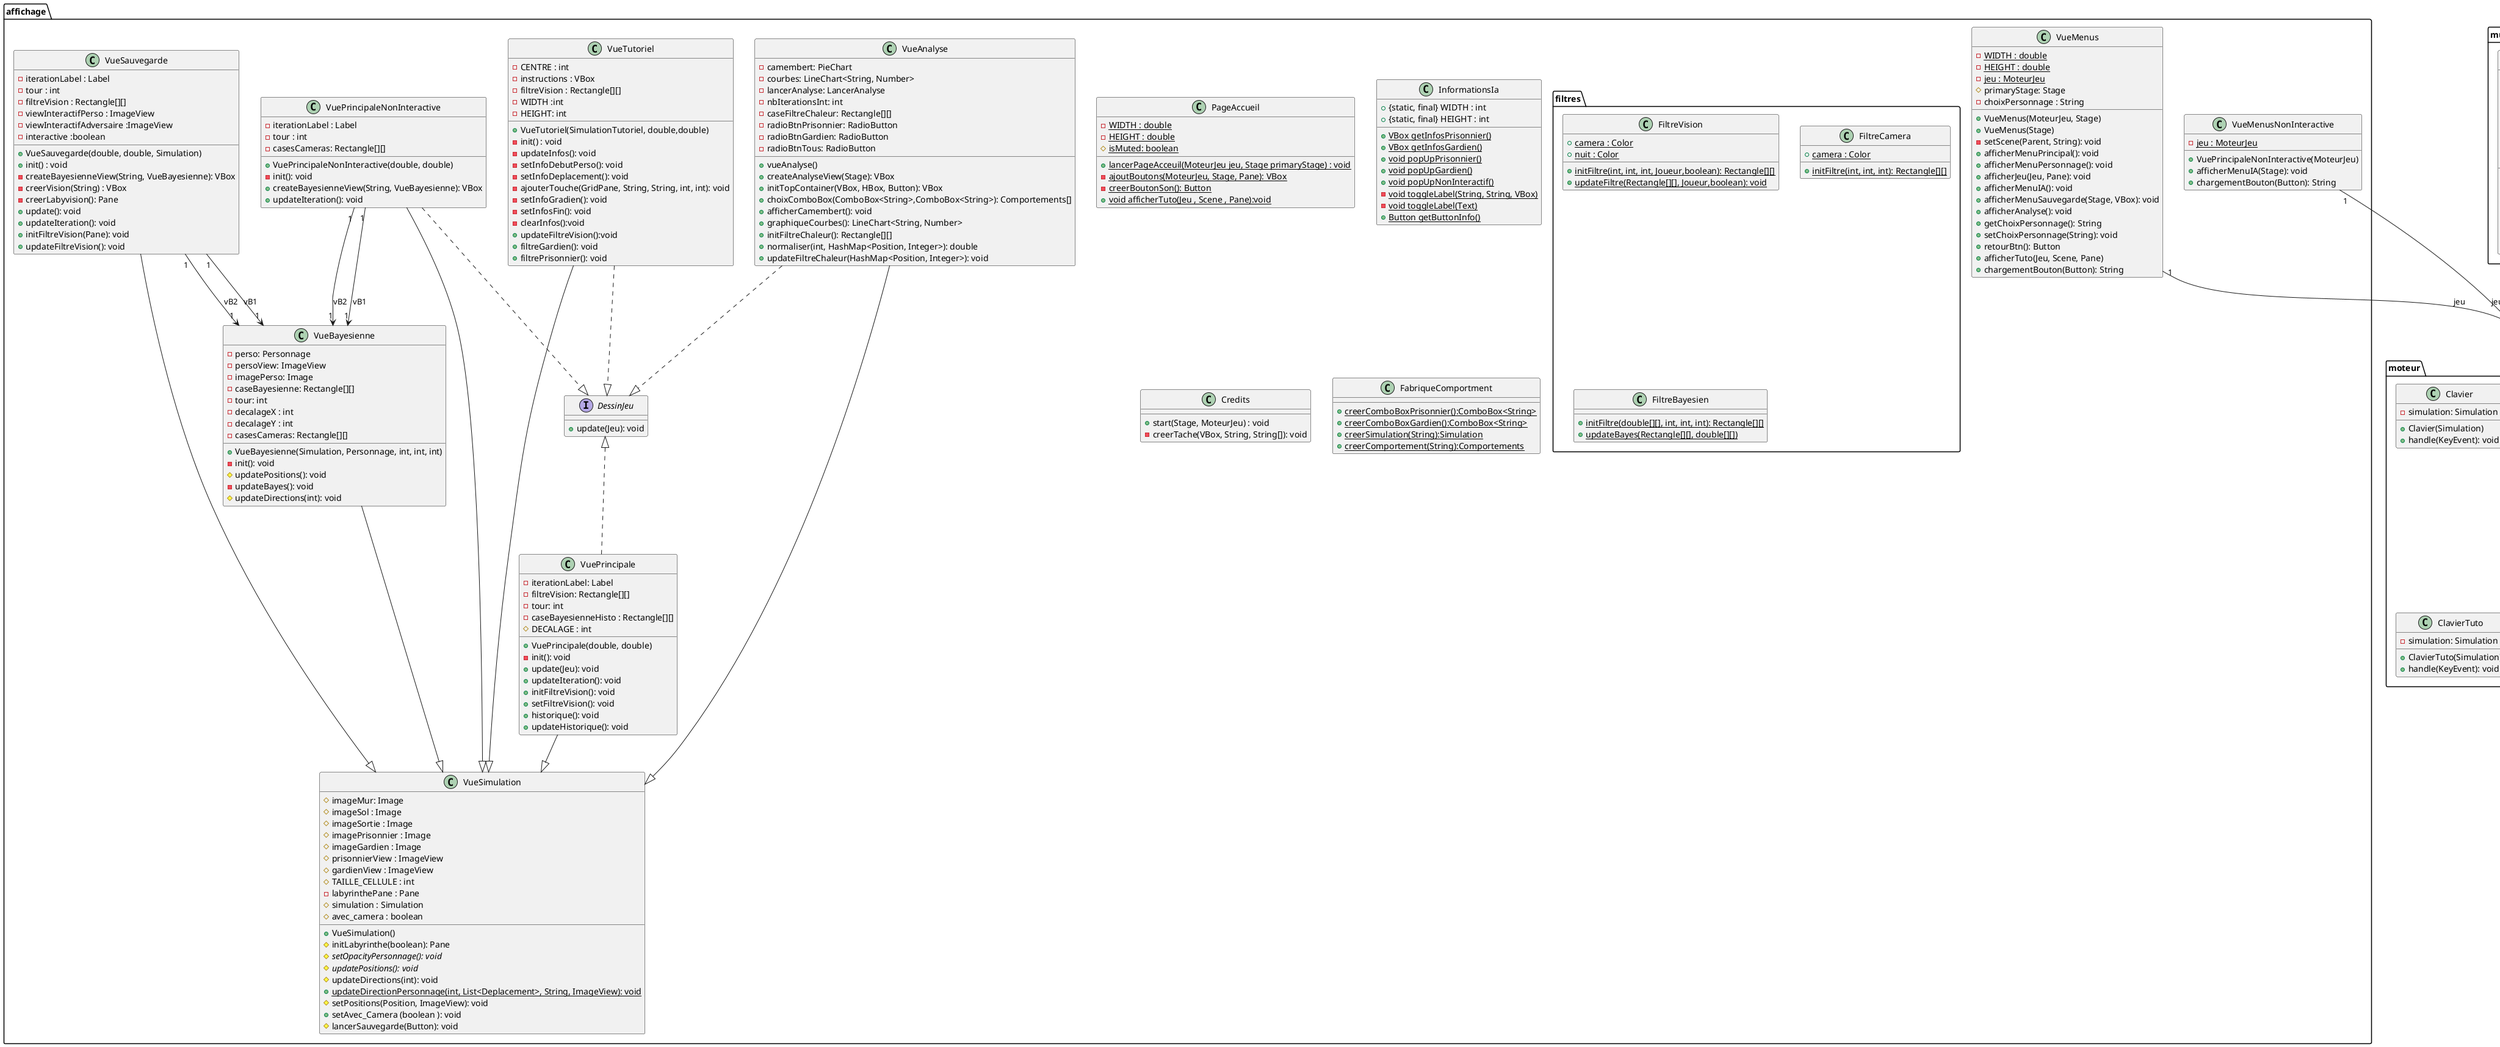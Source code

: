 @startuml

package "moteur"{
  interface Jeu{
    + etreFini(): boolean
    + ajouterObservateur(DessinJeu): void
    + notifierObservateurs(): void
  }
  class Clavier{
    - simulation: Simulation
    + Clavier(Simulation)
    + handle(KeyEvent): void
  }
  class ClavierNonInteractif{
    - simulation: Simulation
    + ClavierNonInteractif(Simulation)
    + handle(KeyEvent): void
  }
  class ClavierTuto{
  - simulation: Simulation
  + ClavierTuto(Simulation)
  + handle(KeyEvent): void
    }
  class MoteurJeu{
    + start(Stage): void
  }
}

package "musique" {
    class SoundManager{
     - {static} fondMusic : MediaPlayer
     - {static} winMusic :MediaPlayer
     - {static} looseMusic MediaPlayer
     - {static} drawMusic : MediaPlayer
     - {static} gameMusic : MediaPlayer
     - {static} btnMusic: MediaPlayer
     + SoundManager()
     - createMediaPlayer(String): MediaPlayer
     + {static} playFondMusic() : void
     + {static} playGameMusic() : void
     + {static} playWinMusic() : void
     + {static} playLooseMusic : void
     + {static} playDrawMusic : void
     + {static} stopFondMusic() : void
     + {static} stopAllMusic() : void
    }
}
package "affichage" {
  interface DessinJeu{
    + update(Jeu): void
  }
  package "filtres"{
      class FiltreVision{
          + {static} camera : Color
          + {static} nuit : Color
        + {static} initFiltre(int, int, int, Joueur,boolean): Rectangle[][]
        + {static} updateFiltre(Rectangle[][], Joueur,boolean): void
      }
      class FiltreCamera{
          + {static} camera : Color
          + {static} initFiltre(int, int, int): Rectangle[][]
        }
    class FiltreBayesien{
        + {static} initFiltre(double[][], int, int, int): Rectangle[][]
        + {static} updateBayes(Rectangle[][], double[][])
      }
  }
  class VueSimulation{
    # imageMur: Image
    # imageSol : Image
    # imageSortie : Image
    # imagePrisonnier : Image
    # imageGardien : Image
    # prisonnierView : ImageView
    # gardienView : ImageView
    # TAILLE_CELLULE : int
    - labyrinthePane : Pane
    # simulation : Simulation
    # avec_camera : boolean
    + VueSimulation()
    # initLabyrinthe(boolean): Pane
    # {abstract} setOpacityPersonnage(): void
    # {abstract} updatePositions(): void
    # updateDirections(int): void
    + {static} updateDirectionPersonnage(int, List<Deplacement>, String, ImageView): void
    # setPositions(Position, ImageView): void
    + setAvec_Camera (boolean ): void
    # lancerSauvegarde(Button): void
  }


  class VuePrincipale{
    - iterationLabel: Label
    - filtreVision: Rectangle[][]
    - tour: int
    - caseBayesienneHisto : Rectangle[][]
    # DECALAGE : int
    + VuePrincipale(double, double)
    - init(): void
    + update(Jeu): void
    + updateIteration(): void
    + initFiltreVision(): void
    + setFiltreVision(): void
    + historique(): void
    + updateHistorique(): void
  }

  class VueBayesienne{
      - perso: Personnage
      - persoView: ImageView
      - imagePerso: Image
      - caseBayesienne: Rectangle[][]
      - tour: int
      - decalageX : int
      - decalageY : int
      - casesCameras: Rectangle[][]
      + VueBayesienne(Simulation, Personnage, int, int, int)
      - init(): void
      # updatePositions(): void
      - updateBayes(): void
      # updateDirections(int): void
  }
  class VuePrincipaleNonInteractive{
    - iterationLabel : Label
    - tour : int
    - casesCameras: Rectangle[][]
    + VuePrincipaleNonInteractive(double, double)
    - init(): void
    + createBayesienneView(String, VueBayesienne): VBox
    + updateIteration(): void
  }

  class VueAnalyse{
    - camembert: PieChart
    - courbes: LineChart<String, Number>
    - lancerAnalyse: LancerAnalyse
    - nbIterationsInt: int
    - caseFiltreChaleur: Rectangle[][]
    - radioBtnPrisonnier: RadioButton
    - radioBtnGardien: RadioButton
    - radioBtnTous: RadioButton
    + vueAnalyse()
    + createAnalyseView(Stage): VBox
    + initTopContainer(VBox, HBox, Button): VBox
    + choixComboBox(ComboBox<String>,ComboBox<String>): Comportements[]
    + afficherCamembert(): void
    + graphiqueCourbes(): LineChart<String, Number>
    + initFiltreChaleur(): Rectangle[][]
    + normaliser(int, HashMap<Position, Integer>): double
    + updateFiltreChaleur(HashMap<Position, Integer>): void


  }
  class PageAccueil{
     - {static} WIDTH : double
     - {static} HEIGHT : double
     # {static} isMuted: boolean
     + {static} lancerPageAcceuil(MoteurJeu jeu, Stage primaryStage) : void
     - {static} ajoutBoutons(MoteurJeu, Stage, Pane): VBox
     - {static} creerBoutonSon(): Button
     + {static} void afficherTuto(Jeu , Scene , Pane):void
    }
  class VueMenus{
    - {static} WIDTH : double
    - {static} HEIGHT : double
    - {static} jeu : MoteurJeu
    # primaryStage: Stage
    - choixPersonnage : String
    + VueMenus(MoteurJeu, Stage)
    + VueMenus(Stage)
    - setScene(Parent, String): void
    + afficherMenuPrincipal(): void
    + afficherMenuPersonnage(): void
    + afficherJeu(Jeu, Pane): void
    + afficherMenuIA(): void
    + afficherMenuSauvegarde(Stage, VBox): void
    + afficherAnalyse(): void
    + getChoixPersonnage(): String
    + setChoixPersonnage(String): void
    + retourBtn(): Button
    + afficherTuto(Jeu, Scene, Pane)
    + chargementBouton(Button): String
  }
  class VueMenusNonInteractive{
    - {static} jeu : MoteurJeu
    + VuePrincipaleNonInteractive(MoteurJeu)
    + afficherMenuIA(Stage): void
    + chargementBouton(Button): String
  }
  class VueSauvegarde{
    - iterationLabel : Label
    - tour : int
    - filtreVision : Rectangle[][]
    - viewInteractifPerso : ImageView
    - viewInteractifAdversaire :ImageView
    - interactive :boolean
    + VueSauvegarde(double, double, Simulation)
    + init() : void
    - createBayesienneView(String, VueBayesienne): VBox
    - creerVision(String) : VBox
    - creerLabyvision(): Pane
    + update(): void
    + updateIteration(): void
    + initFiltreVision(Pane): void
    + updateFiltreVision(): void
  }
  class InformationsIa{
    + {static, final} WIDTH : int
    + {static, final} HEIGHT : int
    + {static} VBox getInfosPrisonnier()
    + {static} VBox getInfosGardien()
    + {static} void popUpPrisonnier()
    + {static} void popUpGardien()
    + {static} void popUpNonInteractif()
    - {static} void toggleLabel(String, String, VBox)
    - {static} void toggleLabel(Text)
    + {static} Button getButtonInfo()

  }

  class VueTutoriel{
    - CENTRE : int
    - instructions : VBox
    - filtreVision : Rectangle[][]
    - WIDTH :int
    - HEIGHT: int
    + VueTutoriel(SimulationTutoriel, double,double)
    - init() : void
    - updateInfos(): void
    - setInfoDebutPerso(): void
    - setInfoDeplacement(): void
    - ajouterTouche(GridPane, String, String, int, int): void
    - setInfoGradien(): void
    - setInfosFin(): void
    - clearInfos():void
    + updateFiltreVision():void
    + filtreGardien(): void
    + filtrePrisonnier(): void

  }

  class Credits{
    + start(Stage, MoteurJeu) : void
    - creerTache(VBox, String, String[]): void
  }

  class FabriqueComportment{
    + {static} creerComboBoxPrisonnier():ComboBox<String>
    + {static} creerComboBoxGardien():ComboBox<String>
    + {static} creerSimulation(String):Simulation
    + {static} creerComportement(String):Comportements
  }

}

MoteurJeu --|> Application
MoteurJeu "1" --> "1" Jeu: jeu


DessinJeu <|.. VuePrincipale
VuePrincipale --|> VueSimulation
VueBayesienne --|> VueSimulation
VuePrincipaleNonInteractive --|> VueSimulation
VuePrincipaleNonInteractive ..|> DessinJeu
VueMenus "1" --> "1" MoteurJeu : jeu
VueMenusNonInteractive "1" --> "1" MoteurJeu : jeu
VuePrincipaleNonInteractive "1" --> "1" VueBayesienne: vB1
VuePrincipaleNonInteractive "1" --> "1" VueBayesienne: vB2
VueSauvegarde --|> VueSimulation
VueSauvegarde "1" --> "1" VueBayesienne: vB1
VueSauvegarde "1" --> "1" VueBayesienne: vB2
VueAnalyse --|> VueSimulation
VueAnalyse ..|> DessinJeu
VueTutoriel --|> VueSimulation
VueTutoriel ..|> DessinJeu



@enduml